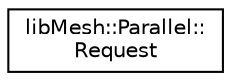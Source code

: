 digraph "Graphical Class Hierarchy"
{
  edge [fontname="Helvetica",fontsize="10",labelfontname="Helvetica",labelfontsize="10"];
  node [fontname="Helvetica",fontsize="10",shape=record];
  rankdir="LR";
  Node1 [label="libMesh::Parallel::\lRequest",height=0.2,width=0.4,color="black", fillcolor="white", style="filled",URL="$classlibMesh_1_1Parallel_1_1Request.html"];
}
